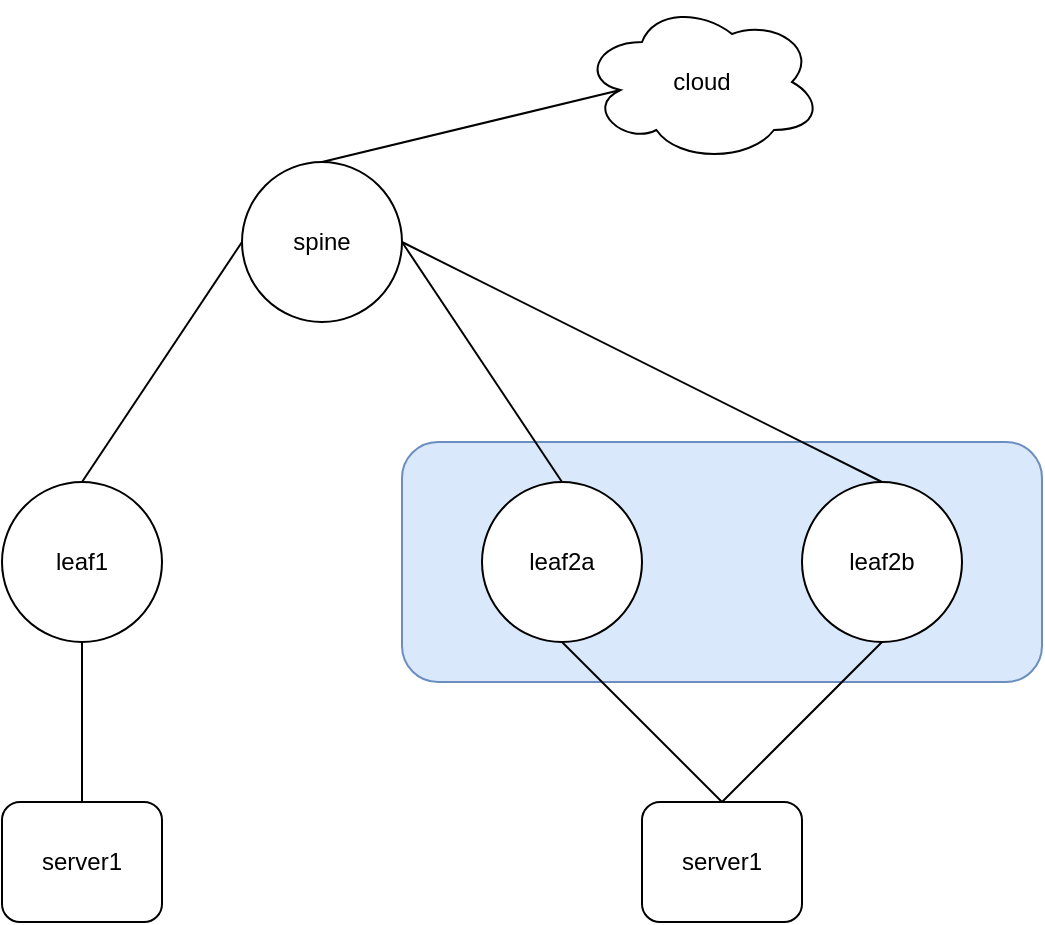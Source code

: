<mxfile version="15.8.3" type="github">
  <diagram id="axcDbGKzzqpzkaZa_wmz" name="Page-1">
    <mxGraphModel dx="914" dy="696" grid="1" gridSize="10" guides="1" tooltips="1" connect="1" arrows="1" fold="1" page="1" pageScale="1" pageWidth="850" pageHeight="1100" math="0" shadow="0">
      <root>
        <mxCell id="0" />
        <mxCell id="1" parent="0" />
        <mxCell id="hd0M6olZEAg69DOeF42a-16" value="" style="rounded=1;whiteSpace=wrap;html=1;fillColor=#dae8fc;strokeColor=#6c8ebf;" vertex="1" parent="1">
          <mxGeometry x="400" y="260" width="320" height="120" as="geometry" />
        </mxCell>
        <mxCell id="hd0M6olZEAg69DOeF42a-1" value="spine" style="ellipse;whiteSpace=wrap;html=1;aspect=fixed;" vertex="1" parent="1">
          <mxGeometry x="320" y="120" width="80" height="80" as="geometry" />
        </mxCell>
        <mxCell id="hd0M6olZEAg69DOeF42a-10" style="rounded=0;orthogonalLoop=1;jettySize=auto;html=1;exitX=0.5;exitY=0;exitDx=0;exitDy=0;entryX=0;entryY=0.5;entryDx=0;entryDy=0;endArrow=none;endFill=0;" edge="1" parent="1" source="hd0M6olZEAg69DOeF42a-2" target="hd0M6olZEAg69DOeF42a-1">
          <mxGeometry relative="1" as="geometry" />
        </mxCell>
        <mxCell id="hd0M6olZEAg69DOeF42a-2" value="leaf1" style="ellipse;whiteSpace=wrap;html=1;aspect=fixed;" vertex="1" parent="1">
          <mxGeometry x="200" y="280" width="80" height="80" as="geometry" />
        </mxCell>
        <mxCell id="hd0M6olZEAg69DOeF42a-11" style="rounded=0;orthogonalLoop=1;jettySize=auto;html=1;exitX=0.5;exitY=0;exitDx=0;exitDy=0;entryX=1;entryY=0.5;entryDx=0;entryDy=0;endArrow=none;endFill=0;" edge="1" parent="1" source="hd0M6olZEAg69DOeF42a-3" target="hd0M6olZEAg69DOeF42a-1">
          <mxGeometry relative="1" as="geometry" />
        </mxCell>
        <mxCell id="hd0M6olZEAg69DOeF42a-3" value="leaf2a" style="ellipse;whiteSpace=wrap;html=1;aspect=fixed;" vertex="1" parent="1">
          <mxGeometry x="440" y="280" width="80" height="80" as="geometry" />
        </mxCell>
        <mxCell id="hd0M6olZEAg69DOeF42a-12" style="rounded=0;orthogonalLoop=1;jettySize=auto;html=1;exitX=0.5;exitY=0;exitDx=0;exitDy=0;entryX=1;entryY=0.5;entryDx=0;entryDy=0;endArrow=none;endFill=0;" edge="1" parent="1" source="hd0M6olZEAg69DOeF42a-4" target="hd0M6olZEAg69DOeF42a-1">
          <mxGeometry relative="1" as="geometry" />
        </mxCell>
        <mxCell id="hd0M6olZEAg69DOeF42a-4" value="leaf2b" style="ellipse;whiteSpace=wrap;html=1;aspect=fixed;" vertex="1" parent="1">
          <mxGeometry x="600" y="280" width="80" height="80" as="geometry" />
        </mxCell>
        <mxCell id="hd0M6olZEAg69DOeF42a-15" style="edgeStyle=none;rounded=0;orthogonalLoop=1;jettySize=auto;html=1;exitX=0.5;exitY=0;exitDx=0;exitDy=0;entryX=0.5;entryY=1;entryDx=0;entryDy=0;endArrow=none;endFill=0;" edge="1" parent="1" source="hd0M6olZEAg69DOeF42a-5" target="hd0M6olZEAg69DOeF42a-2">
          <mxGeometry relative="1" as="geometry" />
        </mxCell>
        <mxCell id="hd0M6olZEAg69DOeF42a-5" value="server1" style="rounded=1;whiteSpace=wrap;html=1;" vertex="1" parent="1">
          <mxGeometry x="200" y="440" width="80" height="60" as="geometry" />
        </mxCell>
        <mxCell id="hd0M6olZEAg69DOeF42a-13" style="edgeStyle=none;rounded=0;orthogonalLoop=1;jettySize=auto;html=1;exitX=0.5;exitY=0;exitDx=0;exitDy=0;entryX=0.5;entryY=1;entryDx=0;entryDy=0;endArrow=none;endFill=0;" edge="1" parent="1" source="hd0M6olZEAg69DOeF42a-6" target="hd0M6olZEAg69DOeF42a-3">
          <mxGeometry relative="1" as="geometry" />
        </mxCell>
        <mxCell id="hd0M6olZEAg69DOeF42a-14" style="edgeStyle=none;rounded=0;orthogonalLoop=1;jettySize=auto;html=1;exitX=0.5;exitY=0;exitDx=0;exitDy=0;entryX=0.5;entryY=1;entryDx=0;entryDy=0;endArrow=none;endFill=0;" edge="1" parent="1" source="hd0M6olZEAg69DOeF42a-6" target="hd0M6olZEAg69DOeF42a-4">
          <mxGeometry relative="1" as="geometry" />
        </mxCell>
        <mxCell id="hd0M6olZEAg69DOeF42a-6" value="server1" style="rounded=1;whiteSpace=wrap;html=1;" vertex="1" parent="1">
          <mxGeometry x="520" y="440" width="80" height="60" as="geometry" />
        </mxCell>
        <mxCell id="hd0M6olZEAg69DOeF42a-7" value="cloud" style="ellipse;shape=cloud;whiteSpace=wrap;html=1;" vertex="1" parent="1">
          <mxGeometry x="490" y="40" width="120" height="80" as="geometry" />
        </mxCell>
        <mxCell id="hd0M6olZEAg69DOeF42a-9" value="" style="endArrow=none;html=1;rounded=0;entryX=0.16;entryY=0.55;entryDx=0;entryDy=0;entryPerimeter=0;exitX=0.5;exitY=0;exitDx=0;exitDy=0;" edge="1" parent="1" source="hd0M6olZEAg69DOeF42a-1" target="hd0M6olZEAg69DOeF42a-7">
          <mxGeometry width="50" height="50" relative="1" as="geometry">
            <mxPoint x="400" y="280" as="sourcePoint" />
            <mxPoint x="450" y="230" as="targetPoint" />
          </mxGeometry>
        </mxCell>
      </root>
    </mxGraphModel>
  </diagram>
</mxfile>
